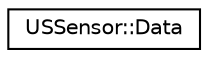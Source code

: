 digraph "Graphical Class Hierarchy"
{
  edge [fontname="Helvetica",fontsize="10",labelfontname="Helvetica",labelfontsize="10"];
  node [fontname="Helvetica",fontsize="10",shape=record];
  rankdir="LR";
  Node0 [label="USSensor::Data",height=0.2,width=0.4,color="black", fillcolor="white", style="filled",URL="$structUSSensor_1_1Data.html"];
}

